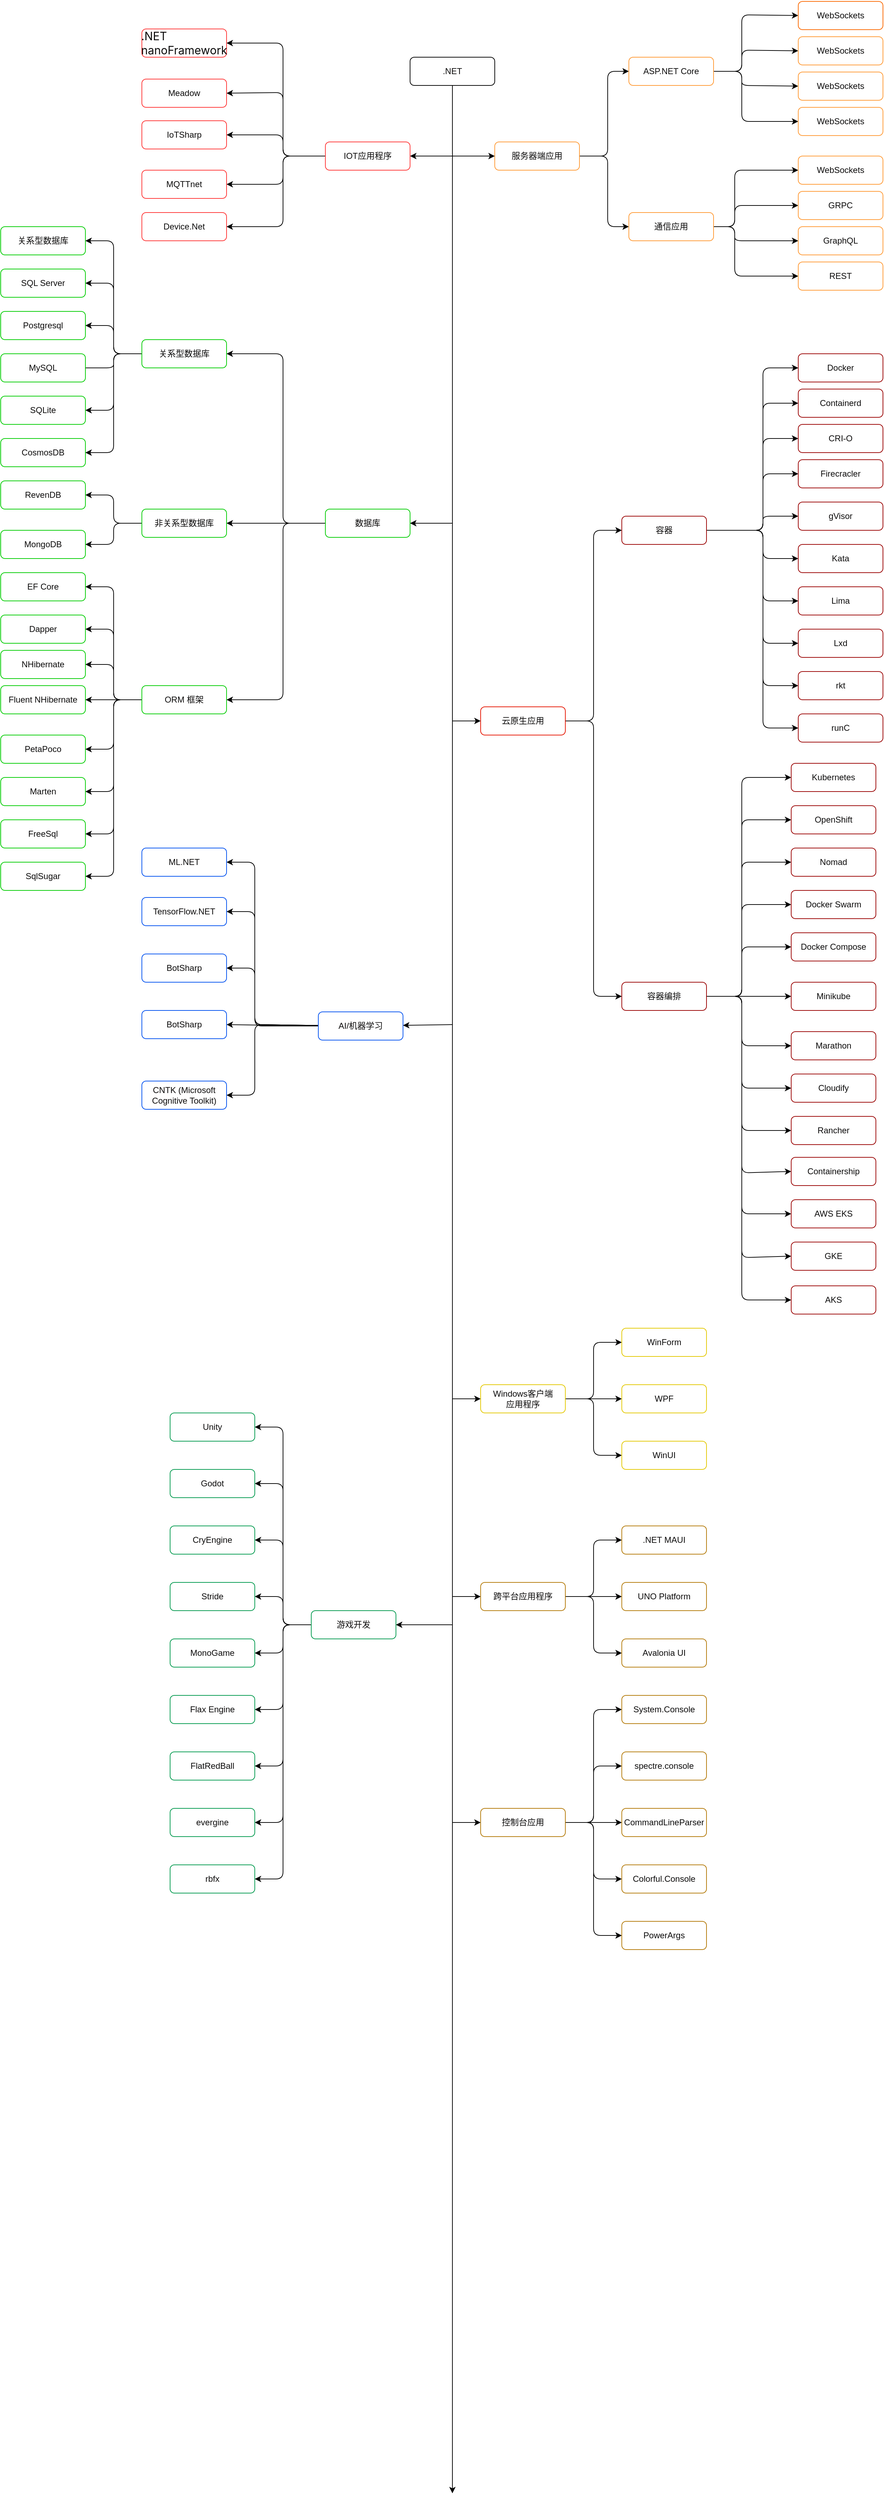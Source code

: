 <mxfile>
    <diagram id="_dQujclmAbDN-xYh9aU0" name="Page-1">
        <mxGraphModel dx="2320" dy="1904" grid="1" gridSize="10" guides="1" tooltips="1" connect="1" arrows="1" fold="1" page="1" pageScale="1" pageWidth="850" pageHeight="1100" background="#ffffff" math="0" shadow="0">
            <root>
                <mxCell id="0"/>
                <mxCell id="1" parent="0"/>
                <mxCell id="162" style="edgeStyle=none;html=1;fillColor=#FFFFFF;strokeColor=#000000;fontColor=#0d0c0c;" parent="1" source="2" edge="1">
                    <mxGeometry relative="1" as="geometry">
                        <mxPoint x="360" y="2770" as="targetPoint"/>
                        <Array as="points">
                            <mxPoint x="360" y="-540"/>
                        </Array>
                    </mxGeometry>
                </mxCell>
                <mxCell id="174" style="edgeStyle=none;html=1;entryX=0;entryY=0.5;entryDx=0;entryDy=0;exitX=1;exitY=0.5;exitDx=0;exitDy=0;fillColor=#FFFFFF;strokeColor=#000000;fontColor=#0d0c0c;" parent="1" source="3" target="27" edge="1">
                    <mxGeometry relative="1" as="geometry">
                        <Array as="points">
                            <mxPoint x="580" y="-540"/>
                            <mxPoint x="580" y="-660"/>
                        </Array>
                    </mxGeometry>
                </mxCell>
                <mxCell id="175" style="edgeStyle=none;html=1;entryX=0;entryY=0.5;entryDx=0;entryDy=0;exitX=1;exitY=0.5;exitDx=0;exitDy=0;fillColor=#FFFFFF;strokeColor=#000000;fontColor=#0d0c0c;" parent="1" source="3" target="29" edge="1">
                    <mxGeometry relative="1" as="geometry">
                        <Array as="points">
                            <mxPoint x="580" y="-540"/>
                            <mxPoint x="580" y="-440"/>
                        </Array>
                    </mxGeometry>
                </mxCell>
                <mxCell id="3" value="服务器端应用" style="rounded=1;whiteSpace=wrap;html=1;fillColor=#FFFFFF;strokeColor=#FF9933;fontColor=#0d0c0c;" parent="1" vertex="1">
                    <mxGeometry x="420" y="-560" width="120" height="40" as="geometry"/>
                </mxCell>
                <mxCell id="196" style="edgeStyle=none;html=1;entryX=0;entryY=0.5;entryDx=0;entryDy=0;exitX=1;exitY=0.5;exitDx=0;exitDy=0;fillColor=#FFFFFF;strokeColor=#000000;fontColor=#0d0c0c;" parent="1" source="6" target="71" edge="1">
                    <mxGeometry relative="1" as="geometry">
                        <Array as="points">
                            <mxPoint x="560" y="260"/>
                            <mxPoint x="560" y="-10"/>
                        </Array>
                    </mxGeometry>
                </mxCell>
                <mxCell id="197" style="edgeStyle=none;html=1;entryX=0;entryY=0.5;entryDx=0;entryDy=0;fillColor=#FFFFFF;strokeColor=#000000;fontColor=#0d0c0c;" parent="1" target="82" edge="1">
                    <mxGeometry relative="1" as="geometry">
                        <mxPoint x="520" y="260" as="sourcePoint"/>
                        <Array as="points">
                            <mxPoint x="560" y="260"/>
                            <mxPoint x="560" y="650"/>
                        </Array>
                    </mxGeometry>
                </mxCell>
                <mxCell id="6" value="云原生应用" style="rounded=1;whiteSpace=wrap;html=1;fillColor=#FFFFFF;strokeColor=#E51400;fontColor=#0d0c0c;" parent="1" vertex="1">
                    <mxGeometry x="400" y="240" width="120" height="40" as="geometry"/>
                </mxCell>
                <mxCell id="226" style="edgeStyle=none;html=1;exitX=1;exitY=0.5;exitDx=0;exitDy=0;entryX=0;entryY=0.5;entryDx=0;entryDy=0;fillColor=#FFFFFF;strokeColor=#000000;fontColor=#0d0c0c;" parent="1" source="8" target="42" edge="1">
                    <mxGeometry relative="1" as="geometry">
                        <Array as="points">
                            <mxPoint x="560" y="1220"/>
                            <mxPoint x="560" y="1140"/>
                        </Array>
                    </mxGeometry>
                </mxCell>
                <mxCell id="227" style="edgeStyle=none;html=1;exitX=1;exitY=0.5;exitDx=0;exitDy=0;fillColor=#FFFFFF;strokeColor=#000000;fontColor=#0d0c0c;" parent="1" source="8" target="43" edge="1">
                    <mxGeometry relative="1" as="geometry"/>
                </mxCell>
                <mxCell id="228" style="edgeStyle=none;html=1;entryX=0;entryY=0.5;entryDx=0;entryDy=0;exitX=1;exitY=0.5;exitDx=0;exitDy=0;fillColor=#FFFFFF;strokeColor=#000000;fontColor=#0d0c0c;" parent="1" source="8" target="44" edge="1">
                    <mxGeometry relative="1" as="geometry">
                        <Array as="points">
                            <mxPoint x="560" y="1220"/>
                            <mxPoint x="560" y="1300"/>
                        </Array>
                    </mxGeometry>
                </mxCell>
                <mxCell id="8" value="Windows客户端&lt;br&gt;应用程序" style="rounded=1;whiteSpace=wrap;html=1;fillColor=#FFFFFF;strokeColor=#E3C800;fontColor=#0d0c0c;" parent="1" vertex="1">
                    <mxGeometry x="400" y="1200" width="120" height="40" as="geometry"/>
                </mxCell>
                <mxCell id="137" style="edgeStyle=none;html=1;exitX=0;exitY=0.5;exitDx=0;exitDy=0;entryX=1;entryY=0.5;entryDx=0;entryDy=0;fillColor=#FFFFFF;strokeColor=#000000;fontColor=#0d0c0c;" parent="1" source="11" target="102" edge="1">
                    <mxGeometry relative="1" as="geometry">
                        <Array as="points">
                            <mxPoint x="120" y="-20"/>
                            <mxPoint x="120" y="-260"/>
                        </Array>
                    </mxGeometry>
                </mxCell>
                <mxCell id="138" style="edgeStyle=none;html=1;entryX=1;entryY=0.5;entryDx=0;entryDy=0;exitX=0;exitY=0.5;exitDx=0;exitDy=0;fillColor=#FFFFFF;strokeColor=#000000;fontColor=#0d0c0c;" parent="1" source="11" target="103" edge="1">
                    <mxGeometry relative="1" as="geometry">
                        <Array as="points">
                            <mxPoint x="120" y="-20"/>
                        </Array>
                    </mxGeometry>
                </mxCell>
                <mxCell id="139" style="edgeStyle=none;html=1;entryX=1;entryY=0.5;entryDx=0;entryDy=0;exitX=0;exitY=0.5;exitDx=0;exitDy=0;fillColor=#FFFFFF;strokeColor=#000000;fontColor=#0d0c0c;" parent="1" source="11" target="105" edge="1">
                    <mxGeometry relative="1" as="geometry">
                        <mxPoint x="120" y="60" as="sourcePoint"/>
                        <Array as="points">
                            <mxPoint x="120" y="-20"/>
                            <mxPoint x="120" y="230"/>
                        </Array>
                    </mxGeometry>
                </mxCell>
                <mxCell id="11" value="数据库" style="rounded=1;whiteSpace=wrap;html=1;fillColor=#FFFFFF;strokeColor=#00CC00;fontColor=#0d0c0c;" parent="1" vertex="1">
                    <mxGeometry x="180" y="-40" width="120" height="40" as="geometry"/>
                </mxCell>
                <mxCell id="238" style="edgeStyle=none;html=1;entryX=1;entryY=0.5;entryDx=0;entryDy=0;exitX=0;exitY=0.5;exitDx=0;exitDy=0;fillColor=#000000;fontColor=#0d0c0c;strokeColor=#000000;" parent="1" source="13" target="96" edge="1">
                    <mxGeometry relative="1" as="geometry">
                        <Array as="points">
                            <mxPoint x="120" y="-540"/>
                            <mxPoint x="120" y="-700"/>
                        </Array>
                    </mxGeometry>
                </mxCell>
                <mxCell id="239" style="edgeStyle=none;html=1;entryX=1;entryY=0.5;entryDx=0;entryDy=0;fillColor=#000000;fontColor=#0d0c0c;strokeColor=#000000;" parent="1" target="97" edge="1">
                    <mxGeometry relative="1" as="geometry">
                        <mxPoint x="180" y="-540" as="sourcePoint"/>
                        <Array as="points">
                            <mxPoint x="120" y="-540"/>
                            <mxPoint x="120" y="-630"/>
                        </Array>
                    </mxGeometry>
                </mxCell>
                <mxCell id="240" style="edgeStyle=none;html=1;entryX=1;entryY=0.5;entryDx=0;entryDy=0;exitX=0;exitY=0.5;exitDx=0;exitDy=0;fillColor=#000000;fontColor=#0d0c0c;strokeColor=#000000;" parent="1" source="13" target="98" edge="1">
                    <mxGeometry relative="1" as="geometry">
                        <Array as="points">
                            <mxPoint x="120" y="-540"/>
                            <mxPoint x="120" y="-570"/>
                        </Array>
                    </mxGeometry>
                </mxCell>
                <mxCell id="241" style="edgeStyle=none;html=1;entryX=1;entryY=0.5;entryDx=0;entryDy=0;exitX=0;exitY=0.5;exitDx=0;exitDy=0;fillColor=#000000;fontColor=#0d0c0c;strokeColor=#000000;" parent="1" source="13" target="99" edge="1">
                    <mxGeometry relative="1" as="geometry">
                        <Array as="points">
                            <mxPoint x="120" y="-540"/>
                            <mxPoint x="120" y="-500"/>
                        </Array>
                    </mxGeometry>
                </mxCell>
                <mxCell id="242" style="edgeStyle=none;html=1;entryX=1;entryY=0.5;entryDx=0;entryDy=0;exitX=0;exitY=0.5;exitDx=0;exitDy=0;fillColor=#000000;fontColor=#0d0c0c;strokeColor=#000000;" parent="1" source="13" target="101" edge="1">
                    <mxGeometry relative="1" as="geometry">
                        <Array as="points">
                            <mxPoint x="120" y="-540"/>
                            <mxPoint x="120" y="-440"/>
                        </Array>
                    </mxGeometry>
                </mxCell>
                <mxCell id="13" value="IOT应用程序" style="rounded=1;whiteSpace=wrap;html=1;fillColor=#FFFFFF;strokeColor=#FF3333;fontColor=#0d0c0c;" parent="1" vertex="1">
                    <mxGeometry x="180" y="-560" width="120" height="40" as="geometry"/>
                </mxCell>
                <mxCell id="155" style="edgeStyle=none;html=1;entryX=1;entryY=0.5;entryDx=0;entryDy=0;fillColor=#FFFFFF;strokeColor=#000000;fontColor=#0d0c0c;" parent="1" target="111" edge="1">
                    <mxGeometry relative="1" as="geometry">
                        <mxPoint x="170" y="692" as="sourcePoint"/>
                        <Array as="points">
                            <mxPoint x="80" y="692"/>
                            <mxPoint x="80" y="610"/>
                        </Array>
                    </mxGeometry>
                </mxCell>
                <mxCell id="157" style="edgeStyle=none;html=1;entryX=1;entryY=0.5;entryDx=0;entryDy=0;fillColor=#FFFFFF;strokeColor=#000000;fontColor=#0d0c0c;" parent="1" source="15" target="108" edge="1">
                    <mxGeometry relative="1" as="geometry">
                        <Array as="points">
                            <mxPoint x="80" y="690"/>
                            <mxPoint x="80" y="460"/>
                        </Array>
                    </mxGeometry>
                </mxCell>
                <mxCell id="159" style="edgeStyle=none;html=1;entryX=1;entryY=0.5;entryDx=0;entryDy=0;fillColor=#FFFFFF;strokeColor=#000000;fontColor=#0d0c0c;" parent="1" source="15" target="109" edge="1">
                    <mxGeometry relative="1" as="geometry">
                        <Array as="points">
                            <mxPoint x="80" y="690"/>
                            <mxPoint x="80" y="530"/>
                        </Array>
                    </mxGeometry>
                </mxCell>
                <mxCell id="281" style="edgeStyle=none;html=1;exitX=0;exitY=0.5;exitDx=0;exitDy=0;entryX=1;entryY=0.5;entryDx=0;entryDy=0;fillColor=#FFFFFF;strokeColor=#000000;fontColor=#0d0c0c;" parent="1" source="15" target="122" edge="1">
                    <mxGeometry relative="1" as="geometry"/>
                </mxCell>
                <mxCell id="282" style="edgeStyle=none;html=1;entryX=1;entryY=0.5;entryDx=0;entryDy=0;fillColor=#FFFFFF;strokeColor=#000000;fontColor=#0d0c0c;" parent="1" source="15" target="110" edge="1">
                    <mxGeometry relative="1" as="geometry">
                        <Array as="points">
                            <mxPoint x="80" y="690"/>
                            <mxPoint x="80" y="790"/>
                        </Array>
                    </mxGeometry>
                </mxCell>
                <mxCell id="15" value="AI/机器学习" style="rounded=1;whiteSpace=wrap;html=1;fillColor=#FFFFFF;strokeColor=#0050EF;fontColor=#0d0c0c;" parent="1" vertex="1">
                    <mxGeometry x="170" y="672" width="120" height="40" as="geometry"/>
                </mxCell>
                <mxCell id="231" style="edgeStyle=none;html=1;entryX=0;entryY=0.5;entryDx=0;entryDy=0;exitX=1;exitY=0.5;exitDx=0;exitDy=0;fillColor=#FFFFFF;strokeColor=#000000;fontColor=#0d0c0c;" parent="1" source="18" target="52" edge="1">
                    <mxGeometry relative="1" as="geometry">
                        <Array as="points">
                            <mxPoint x="560" y="1820"/>
                            <mxPoint x="560" y="1660"/>
                        </Array>
                    </mxGeometry>
                </mxCell>
                <mxCell id="232" style="edgeStyle=none;html=1;entryX=0;entryY=0.5;entryDx=0;entryDy=0;exitX=1;exitY=0.5;exitDx=0;exitDy=0;fillColor=#FFFFFF;strokeColor=#000000;fontColor=#0d0c0c;" parent="1" source="18" target="53" edge="1">
                    <mxGeometry relative="1" as="geometry">
                        <Array as="points">
                            <mxPoint x="560" y="1820"/>
                            <mxPoint x="560" y="1740"/>
                        </Array>
                    </mxGeometry>
                </mxCell>
                <mxCell id="233" style="edgeStyle=none;html=1;fillColor=#FFFFFF;strokeColor=#000000;fontColor=#0d0c0c;" parent="1" source="18" target="54" edge="1">
                    <mxGeometry relative="1" as="geometry"/>
                </mxCell>
                <mxCell id="234" style="edgeStyle=none;html=1;entryX=0;entryY=0.5;entryDx=0;entryDy=0;exitX=1;exitY=0.5;exitDx=0;exitDy=0;fillColor=#FFFFFF;strokeColor=#000000;fontColor=#0d0c0c;" parent="1" source="18" target="64" edge="1">
                    <mxGeometry relative="1" as="geometry">
                        <Array as="points">
                            <mxPoint x="560" y="1820"/>
                            <mxPoint x="560" y="1900"/>
                        </Array>
                    </mxGeometry>
                </mxCell>
                <mxCell id="235" style="edgeStyle=none;html=1;entryX=0;entryY=0.5;entryDx=0;entryDy=0;exitX=1;exitY=0.5;exitDx=0;exitDy=0;fillColor=#FFFFFF;strokeColor=#000000;fontColor=#0d0c0c;" parent="1" source="18" target="51" edge="1">
                    <mxGeometry relative="1" as="geometry">
                        <Array as="points">
                            <mxPoint x="560" y="1820"/>
                            <mxPoint x="560" y="1980"/>
                        </Array>
                    </mxGeometry>
                </mxCell>
                <mxCell id="18" value="控制台应用" style="rounded=1;whiteSpace=wrap;html=1;fillColor=#FFFFFF;strokeColor=#B37907;fontColor=#0d0c0c;" parent="1" vertex="1">
                    <mxGeometry x="400" y="1800" width="120" height="40" as="geometry"/>
                </mxCell>
                <mxCell id="286" style="edgeStyle=none;html=1;entryX=1;entryY=0.5;entryDx=0;entryDy=0;exitX=0;exitY=0.5;exitDx=0;exitDy=0;fillColor=#FFFFFF;strokeColor=#000000;fontColor=#0d0c0c;" parent="1" source="23" target="112" edge="1">
                    <mxGeometry relative="1" as="geometry">
                        <Array as="points">
                            <mxPoint x="120" y="1540"/>
                            <mxPoint x="120" y="1260"/>
                        </Array>
                    </mxGeometry>
                </mxCell>
                <mxCell id="287" style="edgeStyle=none;html=1;entryX=1;entryY=0.5;entryDx=0;entryDy=0;exitX=0;exitY=0.5;exitDx=0;exitDy=0;fillColor=#FFFFFF;strokeColor=#000000;fontColor=#0d0c0c;" parent="1" source="23" target="113" edge="1">
                    <mxGeometry relative="1" as="geometry">
                        <mxPoint x="160" y="1550" as="sourcePoint"/>
                        <Array as="points">
                            <mxPoint x="120" y="1540"/>
                            <mxPoint x="120" y="1340"/>
                        </Array>
                    </mxGeometry>
                </mxCell>
                <mxCell id="288" style="edgeStyle=none;html=1;exitX=0;exitY=0.5;exitDx=0;exitDy=0;entryX=1;entryY=0.5;entryDx=0;entryDy=0;fillColor=#FFFFFF;strokeColor=#000000;fontColor=#0d0c0c;" parent="1" source="23" target="115" edge="1">
                    <mxGeometry relative="1" as="geometry">
                        <Array as="points">
                            <mxPoint x="120" y="1540"/>
                            <mxPoint x="120" y="1420"/>
                        </Array>
                    </mxGeometry>
                </mxCell>
                <mxCell id="289" style="edgeStyle=none;html=1;entryX=1;entryY=0.5;entryDx=0;entryDy=0;exitX=0;exitY=0.5;exitDx=0;exitDy=0;fillColor=#FFFFFF;strokeColor=#000000;fontColor=#0d0c0c;" parent="1" source="23" target="116" edge="1">
                    <mxGeometry relative="1" as="geometry">
                        <Array as="points">
                            <mxPoint x="120" y="1540"/>
                            <mxPoint x="120" y="1500"/>
                        </Array>
                    </mxGeometry>
                </mxCell>
                <mxCell id="290" style="edgeStyle=none;html=1;entryX=1;entryY=0.5;entryDx=0;entryDy=0;exitX=0;exitY=0.5;exitDx=0;exitDy=0;fillColor=#FFFFFF;strokeColor=#000000;fontColor=#0d0c0c;" parent="1" source="23" target="117" edge="1">
                    <mxGeometry relative="1" as="geometry">
                        <Array as="points">
                            <mxPoint x="120" y="1540"/>
                            <mxPoint x="120" y="1580"/>
                        </Array>
                    </mxGeometry>
                </mxCell>
                <mxCell id="291" style="edgeStyle=none;html=1;entryX=1;entryY=0.5;entryDx=0;entryDy=0;exitX=0;exitY=0.5;exitDx=0;exitDy=0;fillColor=#FFFFFF;strokeColor=#000000;fontColor=#0d0c0c;" parent="1" source="23" target="114" edge="1">
                    <mxGeometry relative="1" as="geometry">
                        <Array as="points">
                            <mxPoint x="120" y="1540"/>
                            <mxPoint x="120" y="1660"/>
                        </Array>
                    </mxGeometry>
                </mxCell>
                <mxCell id="292" style="edgeStyle=none;html=1;entryX=1;entryY=0.5;entryDx=0;entryDy=0;exitX=0;exitY=0.5;exitDx=0;exitDy=0;fillColor=#FFFFFF;strokeColor=#000000;fontColor=#0d0c0c;" parent="1" source="23" target="120" edge="1">
                    <mxGeometry relative="1" as="geometry">
                        <Array as="points">
                            <mxPoint x="120" y="1540"/>
                            <mxPoint x="120" y="1740"/>
                        </Array>
                    </mxGeometry>
                </mxCell>
                <mxCell id="293" style="edgeStyle=none;html=1;entryX=1;entryY=0.5;entryDx=0;entryDy=0;fillColor=#FFFFFF;strokeColor=#000000;fontColor=#0d0c0c;" parent="1" target="118" edge="1">
                    <mxGeometry relative="1" as="geometry">
                        <mxPoint x="160" y="1540" as="sourcePoint"/>
                        <Array as="points">
                            <mxPoint x="120" y="1540"/>
                            <mxPoint x="120" y="1820"/>
                        </Array>
                    </mxGeometry>
                </mxCell>
                <mxCell id="294" style="edgeStyle=none;html=1;entryX=1;entryY=0.5;entryDx=0;entryDy=0;exitX=0;exitY=0.5;exitDx=0;exitDy=0;fillColor=#FFFFFF;strokeColor=#000000;fontColor=#0d0c0c;" parent="1" source="23" target="121" edge="1">
                    <mxGeometry relative="1" as="geometry">
                        <Array as="points">
                            <mxPoint x="120" y="1540"/>
                            <mxPoint x="120" y="1900"/>
                        </Array>
                    </mxGeometry>
                </mxCell>
                <mxCell id="23" value="游戏开发" style="rounded=1;whiteSpace=wrap;html=1;fillColor=#FFFFFF;strokeColor=#00994D;fontColor=#0d0c0c;shadow=0;" parent="1" vertex="1">
                    <mxGeometry x="160" y="1520" width="120" height="40" as="geometry"/>
                </mxCell>
                <mxCell id="176" style="edgeStyle=none;html=1;entryX=0;entryY=0.5;entryDx=0;entryDy=0;exitX=1;exitY=0.5;exitDx=0;exitDy=0;fillColor=#FFFFFF;strokeColor=#000000;fontColor=#0d0c0c;" parent="1" source="27" target="170" edge="1">
                    <mxGeometry relative="1" as="geometry">
                        <Array as="points">
                            <mxPoint x="770" y="-660"/>
                            <mxPoint x="770" y="-740"/>
                        </Array>
                    </mxGeometry>
                </mxCell>
                <mxCell id="177" style="edgeStyle=none;html=1;entryX=0;entryY=0.5;entryDx=0;entryDy=0;exitX=1;exitY=0.5;exitDx=0;exitDy=0;fillColor=#FFFFFF;strokeColor=#000000;fontColor=#0d0c0c;" parent="1" source="27" target="171" edge="1">
                    <mxGeometry relative="1" as="geometry">
                        <Array as="points">
                            <mxPoint x="770" y="-660"/>
                            <mxPoint x="770" y="-690"/>
                        </Array>
                    </mxGeometry>
                </mxCell>
                <mxCell id="178" style="edgeStyle=none;html=1;entryX=0;entryY=0.5;entryDx=0;entryDy=0;exitX=1;exitY=0.5;exitDx=0;exitDy=0;fillColor=#FFFFFF;strokeColor=#000000;fontColor=#0d0c0c;" parent="1" source="27" target="172" edge="1">
                    <mxGeometry relative="1" as="geometry">
                        <Array as="points">
                            <mxPoint x="770" y="-660"/>
                            <mxPoint x="770" y="-640"/>
                        </Array>
                    </mxGeometry>
                </mxCell>
                <mxCell id="179" style="edgeStyle=none;html=1;entryX=0;entryY=0.5;entryDx=0;entryDy=0;fillColor=#FFFFFF;strokeColor=#000000;fontColor=#0d0c0c;" parent="1" target="173" edge="1">
                    <mxGeometry relative="1" as="geometry">
                        <mxPoint x="730" y="-660" as="sourcePoint"/>
                        <Array as="points">
                            <mxPoint x="770" y="-660"/>
                            <mxPoint x="770" y="-589"/>
                        </Array>
                    </mxGeometry>
                </mxCell>
                <mxCell id="27" value="ASP.NET Core" style="rounded=1;whiteSpace=wrap;html=1;fillColor=#FFFFFF;strokeColor=#FF9933;fontColor=#0d0c0c;" parent="1" vertex="1">
                    <mxGeometry x="610" y="-680" width="120" height="40" as="geometry"/>
                </mxCell>
                <mxCell id="180" style="edgeStyle=none;html=1;entryX=0;entryY=0.5;entryDx=0;entryDy=0;exitX=1;exitY=0.5;exitDx=0;exitDy=0;fillColor=#FFFFFF;fontColor=#0d0c0c;strokeColor=#000000;" parent="1" source="29" target="35" edge="1">
                    <mxGeometry relative="1" as="geometry">
                        <Array as="points">
                            <mxPoint x="760" y="-440"/>
                            <mxPoint x="760" y="-520"/>
                        </Array>
                    </mxGeometry>
                </mxCell>
                <mxCell id="181" style="edgeStyle=none;html=1;entryX=0;entryY=0.5;entryDx=0;entryDy=0;exitX=1;exitY=0.5;exitDx=0;exitDy=0;fillColor=#FFFFFF;fontColor=#0d0c0c;strokeColor=#000000;" parent="1" source="29" target="37" edge="1">
                    <mxGeometry relative="1" as="geometry">
                        <Array as="points">
                            <mxPoint x="760" y="-440"/>
                            <mxPoint x="760" y="-470"/>
                        </Array>
                    </mxGeometry>
                </mxCell>
                <mxCell id="182" style="edgeStyle=none;html=1;entryX=0;entryY=0.5;entryDx=0;entryDy=0;exitX=1;exitY=0.5;exitDx=0;exitDy=0;fillColor=#FFFFFF;fontColor=#0d0c0c;strokeColor=#000000;" parent="1" source="29" target="36" edge="1">
                    <mxGeometry relative="1" as="geometry">
                        <Array as="points">
                            <mxPoint x="760" y="-440"/>
                            <mxPoint x="760" y="-420"/>
                        </Array>
                    </mxGeometry>
                </mxCell>
                <mxCell id="183" style="edgeStyle=none;html=1;entryX=0;entryY=0.5;entryDx=0;entryDy=0;exitX=1;exitY=0.5;exitDx=0;exitDy=0;fillColor=#FFFFFF;fontColor=#0d0c0c;strokeColor=#000000;" parent="1" source="29" target="38" edge="1">
                    <mxGeometry relative="1" as="geometry">
                        <Array as="points">
                            <mxPoint x="760" y="-440"/>
                            <mxPoint x="760" y="-370"/>
                        </Array>
                    </mxGeometry>
                </mxCell>
                <mxCell id="29" value="通信应用" style="rounded=1;whiteSpace=wrap;html=1;fillColor=#FFFFFF;strokeColor=#FF9933;fontColor=#0d0c0c;" parent="1" vertex="1">
                    <mxGeometry x="610" y="-460" width="120" height="40" as="geometry"/>
                </mxCell>
                <mxCell id="35" value="&lt;div&gt;&lt;br&gt;&lt;/div&gt;&lt;div&gt;WebSockets&lt;/div&gt;&lt;div&gt;&lt;br&gt;&lt;/div&gt;" style="rounded=1;whiteSpace=wrap;html=1;fillColor=#FFFFFF;strokeColor=#FF9933;fontColor=#0d0c0c;" parent="1" vertex="1">
                    <mxGeometry x="850" y="-540" width="120" height="40" as="geometry"/>
                </mxCell>
                <mxCell id="36" value="&lt;div&gt;&lt;br&gt;&lt;/div&gt;&lt;div&gt;GraphQL&lt;/div&gt;&lt;div&gt;&lt;br&gt;&lt;/div&gt;" style="rounded=1;whiteSpace=wrap;html=1;fillColor=#FFFFFF;fontColor=#0d0c0c;strokeColor=#FF9933;" parent="1" vertex="1">
                    <mxGeometry x="850" y="-440" width="120" height="40" as="geometry"/>
                </mxCell>
                <mxCell id="37" value="GRPC" style="rounded=1;whiteSpace=wrap;html=1;fillColor=#FFFFFF;strokeColor=#FF9933;fontColor=#0d0c0c;" parent="1" vertex="1">
                    <mxGeometry x="850" y="-490" width="120" height="40" as="geometry"/>
                </mxCell>
                <mxCell id="38" value="&lt;div&gt;REST&lt;br&gt;&lt;/div&gt;" style="rounded=1;whiteSpace=wrap;html=1;fillColor=#FFFFFF;strokeColor=#FF9933;fontColor=#0d0c0c;" parent="1" vertex="1">
                    <mxGeometry x="850" y="-390" width="120" height="40" as="geometry"/>
                </mxCell>
                <mxCell id="42" value="WinForm" style="rounded=1;whiteSpace=wrap;html=1;fillColor=#FFFFFF;strokeColor=#E3C800;fontColor=#0d0c0c;" parent="1" vertex="1">
                    <mxGeometry x="600" y="1120" width="120" height="40" as="geometry"/>
                </mxCell>
                <mxCell id="43" value="WPF" style="rounded=1;whiteSpace=wrap;html=1;fillColor=#FFFFFF;strokeColor=#E3C800;fontColor=#0d0c0c;" parent="1" vertex="1">
                    <mxGeometry x="600" y="1200" width="120" height="40" as="geometry"/>
                </mxCell>
                <mxCell id="44" value="WinUI" style="rounded=1;whiteSpace=wrap;html=1;fillColor=#FFFFFF;strokeColor=#E3C800;fontColor=#0d0c0c;" parent="1" vertex="1">
                    <mxGeometry x="600" y="1280" width="120" height="40" as="geometry"/>
                </mxCell>
                <mxCell id="61" style="edgeStyle=none;html=1;entryX=0;entryY=0.5;entryDx=0;entryDy=0;exitX=1;exitY=0.5;exitDx=0;exitDy=0;fillColor=#FFFFFF;strokeColor=#000000;fontColor=#0d0c0c;" parent="1" source="46" target="49" edge="1">
                    <mxGeometry relative="1" as="geometry">
                        <Array as="points">
                            <mxPoint x="560" y="1500"/>
                            <mxPoint x="560" y="1420"/>
                        </Array>
                    </mxGeometry>
                </mxCell>
                <mxCell id="62" style="edgeStyle=none;html=1;exitX=1;exitY=0.5;exitDx=0;exitDy=0;entryX=0;entryY=0.5;entryDx=0;entryDy=0;fillColor=#FFFFFF;strokeColor=#000000;fontColor=#0d0c0c;" parent="1" source="46" target="48" edge="1">
                    <mxGeometry relative="1" as="geometry"/>
                </mxCell>
                <mxCell id="63" style="edgeStyle=none;html=1;exitX=1;exitY=0.5;exitDx=0;exitDy=0;entryX=0;entryY=0.5;entryDx=0;entryDy=0;fillColor=#FFFFFF;strokeColor=#000000;fontColor=#0d0c0c;" parent="1" source="46" target="50" edge="1">
                    <mxGeometry relative="1" as="geometry">
                        <Array as="points">
                            <mxPoint x="560" y="1500"/>
                            <mxPoint x="560" y="1580"/>
                        </Array>
                    </mxGeometry>
                </mxCell>
                <mxCell id="46" value="跨平台应用程序" style="rounded=1;whiteSpace=wrap;html=1;fillColor=#FFFFFF;strokeColor=#B37907;fontColor=#0d0c0c;" parent="1" vertex="1">
                    <mxGeometry x="400" y="1480" width="120" height="40" as="geometry"/>
                </mxCell>
                <mxCell id="48" value="UNO Platform" style="rounded=1;whiteSpace=wrap;html=1;fillColor=#FFFFFF;strokeColor=#B37907;fontColor=#0d0c0c;" parent="1" vertex="1">
                    <mxGeometry x="600" y="1480" width="120" height="40" as="geometry"/>
                </mxCell>
                <mxCell id="49" value=".NET MAUI" style="rounded=1;whiteSpace=wrap;html=1;fillColor=#FFFFFF;strokeColor=#B37907;fontColor=#0d0c0c;" parent="1" vertex="1">
                    <mxGeometry x="600" y="1400" width="120" height="40" as="geometry"/>
                </mxCell>
                <mxCell id="50" value="Avalonia UI" style="rounded=1;whiteSpace=wrap;html=1;fillColor=#FFFFFF;strokeColor=#B37907;fontColor=#0d0c0c;" parent="1" vertex="1">
                    <mxGeometry x="600" y="1560" width="120" height="40" as="geometry"/>
                </mxCell>
                <mxCell id="51" value="PowerArgs" style="rounded=1;whiteSpace=wrap;html=1;fillColor=#FFFFFF;strokeColor=#B37907;fontColor=#0d0c0c;" parent="1" vertex="1">
                    <mxGeometry x="600" y="1960" width="120" height="40" as="geometry"/>
                </mxCell>
                <mxCell id="52" value="System.Console" style="rounded=1;whiteSpace=wrap;html=1;fillColor=#FFFFFF;strokeColor=#B37907;fontColor=#0d0c0c;" parent="1" vertex="1">
                    <mxGeometry x="600" y="1640" width="120" height="40" as="geometry"/>
                </mxCell>
                <mxCell id="53" value="spectre.console" style="rounded=1;whiteSpace=wrap;html=1;fillColor=#FFFFFF;strokeColor=#B37907;fontColor=#0d0c0c;" parent="1" vertex="1">
                    <mxGeometry x="600" y="1720" width="120" height="40" as="geometry"/>
                </mxCell>
                <mxCell id="54" value="CommandLineParser" style="rounded=1;whiteSpace=wrap;html=1;fillColor=#FFFFFF;strokeColor=#B37907;fontColor=#0d0c0c;" parent="1" vertex="1">
                    <mxGeometry x="600" y="1800" width="120" height="40" as="geometry"/>
                </mxCell>
                <mxCell id="64" value="Colorful.Console" style="rounded=1;whiteSpace=wrap;html=1;fillColor=#FFFFFF;strokeColor=#B37907;fontColor=#0d0c0c;" parent="1" vertex="1">
                    <mxGeometry x="600" y="1880" width="120" height="40" as="geometry"/>
                </mxCell>
                <mxCell id="66" value="Docker" style="rounded=1;whiteSpace=wrap;html=1;fillColor=#FFFFFF;strokeColor=#990000;fontColor=#0d0c0c;" parent="1" vertex="1">
                    <mxGeometry x="850" y="-260" width="120" height="40" as="geometry"/>
                </mxCell>
                <mxCell id="69" value="Containerd" style="rounded=1;whiteSpace=wrap;html=1;fillColor=#FFFFFF;strokeColor=#990000;fontColor=#0d0c0c;" parent="1" vertex="1">
                    <mxGeometry x="850" y="-210" width="120" height="40" as="geometry"/>
                </mxCell>
                <mxCell id="70" value="Firecracler" style="rounded=1;whiteSpace=wrap;html=1;fillColor=#FFFFFF;strokeColor=#990000;fontColor=#0d0c0c;" parent="1" vertex="1">
                    <mxGeometry x="850" y="-110" width="120" height="40" as="geometry"/>
                </mxCell>
                <mxCell id="198" style="edgeStyle=none;html=1;entryX=0;entryY=0.5;entryDx=0;entryDy=0;exitX=1;exitY=0.5;exitDx=0;exitDy=0;fillColor=#FFFFFF;strokeColor=#000000;fontColor=#0d0c0c;" parent="1" source="71" target="66" edge="1">
                    <mxGeometry relative="1" as="geometry">
                        <Array as="points">
                            <mxPoint x="800" y="-10"/>
                            <mxPoint x="800" y="-240"/>
                        </Array>
                    </mxGeometry>
                </mxCell>
                <mxCell id="199" style="edgeStyle=none;html=1;entryX=0;entryY=0.5;entryDx=0;entryDy=0;exitX=1;exitY=0.5;exitDx=0;exitDy=0;fillColor=#FFFFFF;strokeColor=#000000;fontColor=#0d0c0c;" parent="1" source="71" target="69" edge="1">
                    <mxGeometry relative="1" as="geometry">
                        <Array as="points">
                            <mxPoint x="800" y="-10"/>
                            <mxPoint x="800" y="-190"/>
                        </Array>
                    </mxGeometry>
                </mxCell>
                <mxCell id="200" style="edgeStyle=none;html=1;entryX=0;entryY=0.5;entryDx=0;entryDy=0;fillColor=#FFFFFF;strokeColor=#000000;fontColor=#0d0c0c;" parent="1" target="77" edge="1">
                    <mxGeometry relative="1" as="geometry">
                        <mxPoint x="720" y="-10" as="sourcePoint"/>
                        <Array as="points">
                            <mxPoint x="800" y="-10"/>
                            <mxPoint x="800" y="-140"/>
                        </Array>
                    </mxGeometry>
                </mxCell>
                <mxCell id="201" style="edgeStyle=none;html=1;entryX=0;entryY=0.5;entryDx=0;entryDy=0;exitX=1;exitY=0.5;exitDx=0;exitDy=0;fillColor=#FFFFFF;strokeColor=#000000;fontColor=#0d0c0c;" parent="1" source="71" target="70" edge="1">
                    <mxGeometry relative="1" as="geometry">
                        <Array as="points">
                            <mxPoint x="800" y="-10"/>
                            <mxPoint x="800" y="-90"/>
                        </Array>
                    </mxGeometry>
                </mxCell>
                <mxCell id="202" style="edgeStyle=none;html=1;entryX=0;entryY=0.5;entryDx=0;entryDy=0;exitX=1;exitY=0.5;exitDx=0;exitDy=0;fillColor=#FFFFFF;strokeColor=#000000;fontColor=#0d0c0c;" parent="1" source="71" target="72" edge="1">
                    <mxGeometry relative="1" as="geometry">
                        <Array as="points">
                            <mxPoint x="800" y="-10"/>
                            <mxPoint x="800" y="-30"/>
                        </Array>
                    </mxGeometry>
                </mxCell>
                <mxCell id="203" style="edgeStyle=none;html=1;entryX=0;entryY=0.5;entryDx=0;entryDy=0;exitX=1;exitY=0.5;exitDx=0;exitDy=0;fillColor=#FFFFFF;strokeColor=#000000;fontColor=#0d0c0c;" parent="1" source="71" target="73" edge="1">
                    <mxGeometry relative="1" as="geometry">
                        <Array as="points">
                            <mxPoint x="800" y="-10"/>
                            <mxPoint x="800" y="30"/>
                        </Array>
                    </mxGeometry>
                </mxCell>
                <mxCell id="204" style="edgeStyle=none;html=1;entryX=0;entryY=0.5;entryDx=0;entryDy=0;exitX=1;exitY=0.5;exitDx=0;exitDy=0;fillColor=#FFFFFF;strokeColor=#000000;fontColor=#0d0c0c;" parent="1" source="71" target="78" edge="1">
                    <mxGeometry relative="1" as="geometry">
                        <Array as="points">
                            <mxPoint x="800" y="-10"/>
                            <mxPoint x="800" y="90"/>
                        </Array>
                    </mxGeometry>
                </mxCell>
                <mxCell id="205" style="edgeStyle=none;html=1;entryX=0;entryY=0.5;entryDx=0;entryDy=0;exitX=1;exitY=0.5;exitDx=0;exitDy=0;fillColor=#FFFFFF;strokeColor=#000000;fontColor=#0d0c0c;" parent="1" source="71" target="93" edge="1">
                    <mxGeometry relative="1" as="geometry">
                        <Array as="points">
                            <mxPoint x="800" y="-10"/>
                            <mxPoint x="800" y="150"/>
                        </Array>
                    </mxGeometry>
                </mxCell>
                <mxCell id="206" style="edgeStyle=none;html=1;entryX=0;entryY=0.5;entryDx=0;entryDy=0;exitX=1;exitY=0.5;exitDx=0;exitDy=0;fillColor=#FFFFFF;strokeColor=#000000;fontColor=#0d0c0c;" parent="1" source="71" target="94" edge="1">
                    <mxGeometry relative="1" as="geometry">
                        <Array as="points">
                            <mxPoint x="800" y="-10"/>
                            <mxPoint x="800" y="210"/>
                        </Array>
                    </mxGeometry>
                </mxCell>
                <mxCell id="209" style="edgeStyle=none;html=1;entryX=0;entryY=0.5;entryDx=0;entryDy=0;exitX=1;exitY=0.5;exitDx=0;exitDy=0;fillColor=#FFFFFF;strokeColor=#000000;fontColor=#0d0c0c;" parent="1" source="71" target="188" edge="1">
                    <mxGeometry relative="1" as="geometry">
                        <Array as="points">
                            <mxPoint x="800" y="-10"/>
                            <mxPoint x="800" y="270"/>
                        </Array>
                    </mxGeometry>
                </mxCell>
                <mxCell id="71" value="容器" style="rounded=1;whiteSpace=wrap;html=1;fillColor=#FFFFFF;strokeColor=#990000;fontColor=#0d0c0c;" parent="1" vertex="1">
                    <mxGeometry x="600" y="-30" width="120" height="40" as="geometry"/>
                </mxCell>
                <mxCell id="72" value="gVisor" style="rounded=1;whiteSpace=wrap;html=1;fillColor=#FFFFFF;strokeColor=#990000;fontColor=#0d0c0c;" parent="1" vertex="1">
                    <mxGeometry x="850" y="-50" width="120" height="40" as="geometry"/>
                </mxCell>
                <mxCell id="73" value="Kata" style="rounded=1;whiteSpace=wrap;html=1;fillColor=#FFFFFF;strokeColor=#990000;fontColor=#0d0c0c;" parent="1" vertex="1">
                    <mxGeometry x="850" y="10" width="120" height="40" as="geometry"/>
                </mxCell>
                <mxCell id="77" value="CRI-O" style="rounded=1;whiteSpace=wrap;html=1;fillColor=#FFFFFF;strokeColor=#990000;fontColor=#0d0c0c;" parent="1" vertex="1">
                    <mxGeometry x="850" y="-160" width="120" height="40" as="geometry"/>
                </mxCell>
                <mxCell id="78" value="Lima" style="rounded=1;whiteSpace=wrap;html=1;fillColor=#FFFFFF;strokeColor=#990000;fontColor=#0d0c0c;" parent="1" vertex="1">
                    <mxGeometry x="850" y="70" width="120" height="40" as="geometry"/>
                </mxCell>
                <mxCell id="210" style="edgeStyle=none;html=1;entryX=0;entryY=0.5;entryDx=0;entryDy=0;exitX=1;exitY=0.5;exitDx=0;exitDy=0;fillColor=#FFFFFF;strokeColor=#000000;fontColor=#0d0c0c;" parent="1" source="82" target="195" edge="1">
                    <mxGeometry relative="1" as="geometry">
                        <Array as="points">
                            <mxPoint x="770" y="650"/>
                            <mxPoint x="770" y="340"/>
                        </Array>
                    </mxGeometry>
                </mxCell>
                <mxCell id="211" style="edgeStyle=none;html=1;entryX=0;entryY=0.5;entryDx=0;entryDy=0;fillColor=#FFFFFF;strokeColor=#000000;fontColor=#0d0c0c;" parent="1" target="91" edge="1">
                    <mxGeometry relative="1" as="geometry">
                        <mxPoint x="720" y="650" as="sourcePoint"/>
                        <Array as="points">
                            <mxPoint x="770" y="650"/>
                            <mxPoint x="770" y="400"/>
                        </Array>
                    </mxGeometry>
                </mxCell>
                <mxCell id="212" style="edgeStyle=none;html=1;entryX=0;entryY=0.5;entryDx=0;entryDy=0;exitX=1;exitY=0.5;exitDx=0;exitDy=0;fillColor=#FFFFFF;strokeColor=#000000;fontColor=#0d0c0c;" parent="1" source="82" target="90" edge="1">
                    <mxGeometry relative="1" as="geometry">
                        <Array as="points">
                            <mxPoint x="770" y="650"/>
                            <mxPoint x="770" y="460"/>
                        </Array>
                    </mxGeometry>
                </mxCell>
                <mxCell id="213" style="edgeStyle=none;html=1;entryX=0;entryY=0.5;entryDx=0;entryDy=0;exitX=1;exitY=0.5;exitDx=0;exitDy=0;fillColor=#FFFFFF;strokeColor=#000000;fontColor=#0d0c0c;" parent="1" source="82" target="88" edge="1">
                    <mxGeometry relative="1" as="geometry">
                        <Array as="points">
                            <mxPoint x="770" y="650"/>
                            <mxPoint x="770" y="520"/>
                        </Array>
                    </mxGeometry>
                </mxCell>
                <mxCell id="214" style="edgeStyle=none;html=1;entryX=0;entryY=0.5;entryDx=0;entryDy=0;exitX=1;exitY=0.5;exitDx=0;exitDy=0;fillColor=#FFFFFF;strokeColor=#000000;fontColor=#0d0c0c;" parent="1" source="82" target="89" edge="1">
                    <mxGeometry relative="1" as="geometry">
                        <Array as="points">
                            <mxPoint x="770" y="650"/>
                            <mxPoint x="770" y="580"/>
                        </Array>
                    </mxGeometry>
                </mxCell>
                <mxCell id="215" style="edgeStyle=none;html=1;entryX=0;entryY=0.5;entryDx=0;entryDy=0;fillColor=#FFFFFF;strokeColor=#000000;fontColor=#0d0c0c;" parent="1" source="82" target="85" edge="1">
                    <mxGeometry relative="1" as="geometry"/>
                </mxCell>
                <mxCell id="216" style="edgeStyle=none;html=1;entryX=0;entryY=0.5;entryDx=0;entryDy=0;exitX=1;exitY=0.5;exitDx=0;exitDy=0;fillColor=#FFFFFF;strokeColor=#000000;fontColor=#0d0c0c;" parent="1" source="82" target="83" edge="1">
                    <mxGeometry relative="1" as="geometry">
                        <Array as="points">
                            <mxPoint x="770" y="650"/>
                            <mxPoint x="770" y="720"/>
                        </Array>
                    </mxGeometry>
                </mxCell>
                <mxCell id="217" style="edgeStyle=none;html=1;entryX=0;entryY=0.5;entryDx=0;entryDy=0;exitX=1;exitY=0.5;exitDx=0;exitDy=0;fillColor=#FFFFFF;strokeColor=#000000;fontColor=#0d0c0c;" parent="1" source="82" target="87" edge="1">
                    <mxGeometry relative="1" as="geometry">
                        <Array as="points">
                            <mxPoint x="770" y="650"/>
                            <mxPoint x="770" y="780"/>
                        </Array>
                    </mxGeometry>
                </mxCell>
                <mxCell id="218" style="edgeStyle=none;html=1;entryX=0;entryY=0.5;entryDx=0;entryDy=0;exitX=1;exitY=0.5;exitDx=0;exitDy=0;fillColor=#FFFFFF;strokeColor=#000000;fontColor=#0d0c0c;" parent="1" source="82" target="86" edge="1">
                    <mxGeometry relative="1" as="geometry">
                        <Array as="points">
                            <mxPoint x="770" y="650"/>
                            <mxPoint x="770" y="840"/>
                        </Array>
                    </mxGeometry>
                </mxCell>
                <mxCell id="219" style="edgeStyle=none;html=1;entryX=0;entryY=0.5;entryDx=0;entryDy=0;fillColor=#FFFFFF;strokeColor=#000000;fontColor=#0d0c0c;" parent="1" target="84" edge="1">
                    <mxGeometry relative="1" as="geometry">
                        <mxPoint x="720" y="650" as="sourcePoint"/>
                        <Array as="points">
                            <mxPoint x="770" y="650"/>
                            <mxPoint x="770" y="900"/>
                        </Array>
                    </mxGeometry>
                </mxCell>
                <mxCell id="220" style="edgeStyle=none;html=1;entryX=0;entryY=0.5;entryDx=0;entryDy=0;exitX=1;exitY=0.5;exitDx=0;exitDy=0;fillColor=#FFFFFF;strokeColor=#000000;fontColor=#0d0c0c;" parent="1" source="82" target="191" edge="1">
                    <mxGeometry relative="1" as="geometry">
                        <Array as="points">
                            <mxPoint x="770" y="650"/>
                            <mxPoint x="770" y="958"/>
                        </Array>
                    </mxGeometry>
                </mxCell>
                <mxCell id="221" style="edgeStyle=none;html=1;entryX=0;entryY=0.5;entryDx=0;entryDy=0;exitX=1;exitY=0.5;exitDx=0;exitDy=0;fillColor=#FFFFFF;strokeColor=#000000;fontColor=#0d0c0c;" parent="1" source="82" target="192" edge="1">
                    <mxGeometry relative="1" as="geometry">
                        <Array as="points">
                            <mxPoint x="770" y="650"/>
                            <mxPoint x="770" y="1020"/>
                        </Array>
                    </mxGeometry>
                </mxCell>
                <mxCell id="222" style="edgeStyle=none;html=1;entryX=0;entryY=0.5;entryDx=0;entryDy=0;fillColor=#FFFFFF;strokeColor=#000000;fontColor=#0d0c0c;" parent="1" target="194" edge="1">
                    <mxGeometry relative="1" as="geometry">
                        <mxPoint x="720" y="650" as="sourcePoint"/>
                        <Array as="points">
                            <mxPoint x="770" y="650"/>
                            <mxPoint x="770" y="1080"/>
                        </Array>
                    </mxGeometry>
                </mxCell>
                <mxCell id="82" value="容器编排" style="rounded=1;whiteSpace=wrap;html=1;fillColor=#FFFFFF;strokeColor=#990000;fontColor=#0d0c0c;" parent="1" vertex="1">
                    <mxGeometry x="600" y="630" width="120" height="40" as="geometry"/>
                </mxCell>
                <mxCell id="83" value="Marathon" style="rounded=1;whiteSpace=wrap;html=1;fillColor=#FFFFFF;strokeColor=#990000;fontColor=#0d0c0c;" parent="1" vertex="1">
                    <mxGeometry x="840" y="700" width="120" height="40" as="geometry"/>
                </mxCell>
                <mxCell id="84" value="Containership" style="rounded=1;whiteSpace=wrap;html=1;fillColor=#FFFFFF;strokeColor=#990000;fontColor=#0d0c0c;" parent="1" vertex="1">
                    <mxGeometry x="840" y="878" width="120" height="40" as="geometry"/>
                </mxCell>
                <mxCell id="85" value="Minikube" style="rounded=1;whiteSpace=wrap;html=1;fillColor=#FFFFFF;strokeColor=#990000;fontColor=#0d0c0c;" parent="1" vertex="1">
                    <mxGeometry x="840" y="630" width="120" height="40" as="geometry"/>
                </mxCell>
                <mxCell id="86" value="Rancher" style="rounded=1;whiteSpace=wrap;html=1;fillColor=#FFFFFF;strokeColor=#990000;fontColor=#0d0c0c;" parent="1" vertex="1">
                    <mxGeometry x="840" y="820" width="120" height="40" as="geometry"/>
                </mxCell>
                <mxCell id="87" value="Cloudify" style="rounded=1;whiteSpace=wrap;html=1;fillColor=#FFFFFF;strokeColor=#990000;fontColor=#0d0c0c;" parent="1" vertex="1">
                    <mxGeometry x="840" y="760" width="120" height="40" as="geometry"/>
                </mxCell>
                <mxCell id="88" value="Docker Swarm" style="rounded=1;whiteSpace=wrap;html=1;fillColor=#FFFFFF;strokeColor=#990000;fontColor=#0d0c0c;" parent="1" vertex="1">
                    <mxGeometry x="840" y="500" width="120" height="40" as="geometry"/>
                </mxCell>
                <mxCell id="89" value="Docker Compose" style="rounded=1;whiteSpace=wrap;html=1;fillColor=#FFFFFF;strokeColor=#990000;fontColor=#0d0c0c;" parent="1" vertex="1">
                    <mxGeometry x="840" y="560" width="120" height="40" as="geometry"/>
                </mxCell>
                <mxCell id="90" value="Nomad" style="rounded=1;whiteSpace=wrap;html=1;fillColor=#FFFFFF;strokeColor=#990000;fontColor=#0d0c0c;" parent="1" vertex="1">
                    <mxGeometry x="840" y="440" width="120" height="40" as="geometry"/>
                </mxCell>
                <mxCell id="91" value="OpenShift" style="rounded=1;whiteSpace=wrap;html=1;fillColor=#FFFFFF;strokeColor=#990000;fontColor=#0d0c0c;" parent="1" vertex="1">
                    <mxGeometry x="840" y="380" width="120" height="40" as="geometry"/>
                </mxCell>
                <mxCell id="93" value="Lxd" style="rounded=1;whiteSpace=wrap;html=1;fillColor=#FFFFFF;strokeColor=#990000;fontColor=#0d0c0c;" parent="1" vertex="1">
                    <mxGeometry x="850" y="130" width="120" height="40" as="geometry"/>
                </mxCell>
                <mxCell id="94" value="rkt" style="rounded=1;whiteSpace=wrap;html=1;fillColor=#FFFFFF;strokeColor=#990000;fontColor=#0d0c0c;" parent="1" vertex="1">
                    <mxGeometry x="850" y="190" width="120" height="40" as="geometry"/>
                </mxCell>
                <mxCell id="96" value="&lt;div style=&quot;text-align: left;&quot;&gt;&lt;font face=&quot;-apple-system, BlinkMacSystemFont, Segoe UI, Noto Sans, Helvetica, Arial, sans-serif, Apple Color Emoji, Segoe UI Emoji&quot;&gt;&lt;span style=&quot;font-size: 16px;&quot;&gt;.NET&amp;nbsp;&lt;/span&gt;&lt;/font&gt;&lt;/div&gt;&lt;div style=&quot;text-align: left;&quot;&gt;&lt;font face=&quot;-apple-system, BlinkMacSystemFont, Segoe UI, Noto Sans, Helvetica, Arial, sans-serif, Apple Color Emoji, Segoe UI Emoji&quot;&gt;&lt;span style=&quot;font-size: 16px;&quot;&gt;nanoFramework&lt;/span&gt;&lt;br&gt;&lt;/font&gt;&lt;/div&gt;" style="rounded=1;whiteSpace=wrap;html=1;fillColor=#FFFFFF;strokeColor=#FF3333;fontColor=#0d0c0c;" parent="1" vertex="1">
                    <mxGeometry x="-80" y="-720" width="120" height="40" as="geometry"/>
                </mxCell>
                <mxCell id="97" value="Meadow" style="rounded=1;whiteSpace=wrap;html=1;fillColor=#FFFFFF;strokeColor=#FF3333;fontColor=#0d0c0c;" parent="1" vertex="1">
                    <mxGeometry x="-80" y="-649" width="120" height="40" as="geometry"/>
                </mxCell>
                <mxCell id="98" value="IoTSharp" style="rounded=1;whiteSpace=wrap;html=1;fillColor=#FFFFFF;strokeColor=#FF3333;fontColor=#0d0c0c;" parent="1" vertex="1">
                    <mxGeometry x="-80" y="-590" width="120" height="40" as="geometry"/>
                </mxCell>
                <mxCell id="99" value="MQTTnet" style="rounded=1;whiteSpace=wrap;html=1;fillColor=#FFFFFF;strokeColor=#FF3333;fontColor=#0d0c0c;" parent="1" vertex="1">
                    <mxGeometry x="-80" y="-520" width="120" height="40" as="geometry"/>
                </mxCell>
                <mxCell id="101" value="Device.Net" style="rounded=1;whiteSpace=wrap;html=1;fillColor=#FFFFFF;strokeColor=#FF3333;fontColor=#0d0c0c;" parent="1" vertex="1">
                    <mxGeometry x="-80" y="-460" width="120" height="40" as="geometry"/>
                </mxCell>
                <mxCell id="252" style="edgeStyle=none;html=1;entryX=1;entryY=0.5;entryDx=0;entryDy=0;exitX=0;exitY=0.5;exitDx=0;exitDy=0;fillColor=#FFFFFF;strokeColor=#000000;fontColor=#0d0c0c;" parent="1" source="102" target="244" edge="1">
                    <mxGeometry relative="1" as="geometry">
                        <Array as="points">
                            <mxPoint x="-120" y="-260"/>
                            <mxPoint x="-120" y="-420"/>
                        </Array>
                    </mxGeometry>
                </mxCell>
                <mxCell id="253" style="edgeStyle=none;html=1;entryX=1;entryY=0.5;entryDx=0;entryDy=0;exitX=0;exitY=0.5;exitDx=0;exitDy=0;fillColor=#FFFFFF;strokeColor=#000000;fontColor=#0d0c0c;" parent="1" source="102" target="245" edge="1">
                    <mxGeometry relative="1" as="geometry">
                        <Array as="points">
                            <mxPoint x="-120" y="-260"/>
                            <mxPoint x="-120" y="-360"/>
                        </Array>
                    </mxGeometry>
                </mxCell>
                <mxCell id="254" style="edgeStyle=none;html=1;entryX=1;entryY=0.5;entryDx=0;entryDy=0;exitX=0;exitY=0.5;exitDx=0;exitDy=0;fillColor=#FFFFFF;strokeColor=#000000;fontColor=#0d0c0c;" parent="1" source="102" target="246" edge="1">
                    <mxGeometry relative="1" as="geometry">
                        <Array as="points">
                            <mxPoint x="-120" y="-260"/>
                            <mxPoint x="-120" y="-300"/>
                        </Array>
                    </mxGeometry>
                </mxCell>
                <mxCell id="255" style="edgeStyle=none;html=1;entryX=0.917;entryY=0.5;entryDx=0;entryDy=0;entryPerimeter=0;exitX=0;exitY=0.5;exitDx=0;exitDy=0;fillColor=#FFFFFF;strokeColor=#000000;fontColor=#0d0c0c;" parent="1" source="102" target="247" edge="1">
                    <mxGeometry relative="1" as="geometry">
                        <Array as="points">
                            <mxPoint x="-120" y="-260"/>
                            <mxPoint x="-120" y="-240"/>
                        </Array>
                    </mxGeometry>
                </mxCell>
                <mxCell id="256" style="edgeStyle=none;html=1;entryX=1;entryY=0.5;entryDx=0;entryDy=0;exitX=0;exitY=0.5;exitDx=0;exitDy=0;fillColor=#FFFFFF;strokeColor=#000000;fontColor=#0d0c0c;" parent="1" source="102" target="248" edge="1">
                    <mxGeometry relative="1" as="geometry">
                        <Array as="points">
                            <mxPoint x="-120" y="-260"/>
                            <mxPoint x="-120" y="-180"/>
                        </Array>
                    </mxGeometry>
                </mxCell>
                <mxCell id="257" style="edgeStyle=none;html=1;entryX=1;entryY=0.5;entryDx=0;entryDy=0;exitX=0;exitY=0.5;exitDx=0;exitDy=0;fillColor=#FFFFFF;strokeColor=#000000;fontColor=#0d0c0c;" parent="1" source="102" target="250" edge="1">
                    <mxGeometry relative="1" as="geometry">
                        <Array as="points">
                            <mxPoint x="-120" y="-260"/>
                            <mxPoint x="-120" y="-120"/>
                        </Array>
                    </mxGeometry>
                </mxCell>
                <mxCell id="102" value="关系型数据库" style="rounded=1;whiteSpace=wrap;html=1;fillColor=#FFFFFF;strokeColor=#00CC00;fontColor=#0d0c0c;" parent="1" vertex="1">
                    <mxGeometry x="-80" y="-280" width="120" height="40" as="geometry"/>
                </mxCell>
                <mxCell id="260" style="edgeStyle=none;html=1;entryX=1;entryY=0.5;entryDx=0;entryDy=0;exitX=0;exitY=0.5;exitDx=0;exitDy=0;fillColor=#FFFFFF;strokeColor=#000000;fontColor=#0d0c0c;" parent="1" source="103" target="258" edge="1">
                    <mxGeometry relative="1" as="geometry">
                        <Array as="points">
                            <mxPoint x="-120" y="-20"/>
                            <mxPoint x="-120" y="-60"/>
                        </Array>
                    </mxGeometry>
                </mxCell>
                <mxCell id="261" style="edgeStyle=none;html=1;entryX=1;entryY=0.5;entryDx=0;entryDy=0;exitX=0;exitY=0.5;exitDx=0;exitDy=0;fillColor=#FFFFFF;strokeColor=#000000;fontColor=#0d0c0c;" parent="1" source="103" target="259" edge="1">
                    <mxGeometry relative="1" as="geometry">
                        <Array as="points">
                            <mxPoint x="-120" y="-20"/>
                            <mxPoint x="-120" y="10"/>
                        </Array>
                    </mxGeometry>
                </mxCell>
                <mxCell id="103" value="非关系型数据库" style="rounded=1;whiteSpace=wrap;html=1;fillColor=#FFFFFF;strokeColor=#00CC00;fontColor=#0d0c0c;" parent="1" vertex="1">
                    <mxGeometry x="-80" y="-40" width="120" height="40" as="geometry"/>
                </mxCell>
                <mxCell id="271" style="edgeStyle=none;html=1;entryX=1;entryY=0.5;entryDx=0;entryDy=0;exitX=0;exitY=0.5;exitDx=0;exitDy=0;fillColor=#FFFFFF;strokeColor=#000000;fontColor=#0d0c0c;" parent="1" source="105" target="263" edge="1">
                    <mxGeometry relative="1" as="geometry">
                        <Array as="points">
                            <mxPoint x="-120" y="230"/>
                            <mxPoint x="-120" y="130"/>
                        </Array>
                    </mxGeometry>
                </mxCell>
                <mxCell id="272" style="edgeStyle=none;html=1;entryX=1;entryY=0.5;entryDx=0;entryDy=0;exitX=0;exitY=0.5;exitDx=0;exitDy=0;fillColor=#FFFFFF;strokeColor=#000000;fontColor=#0d0c0c;" parent="1" source="105" target="264" edge="1">
                    <mxGeometry relative="1" as="geometry">
                        <Array as="points">
                            <mxPoint x="-120" y="230"/>
                            <mxPoint x="-120" y="180"/>
                        </Array>
                    </mxGeometry>
                </mxCell>
                <mxCell id="273" style="edgeStyle=none;html=1;entryX=1;entryY=0.5;entryDx=0;entryDy=0;exitX=0;exitY=0.5;exitDx=0;exitDy=0;fillColor=#FFFFFF;strokeColor=#000000;fontColor=#0d0c0c;" parent="1" source="105" target="265" edge="1">
                    <mxGeometry relative="1" as="geometry"/>
                </mxCell>
                <mxCell id="274" style="edgeStyle=none;html=1;entryX=1;entryY=0.5;entryDx=0;entryDy=0;exitX=0;exitY=0.5;exitDx=0;exitDy=0;fillColor=#FFFFFF;strokeColor=#000000;fontColor=#0d0c0c;" parent="1" source="105" target="266" edge="1">
                    <mxGeometry relative="1" as="geometry">
                        <Array as="points">
                            <mxPoint x="-120" y="230"/>
                            <mxPoint x="-120" y="300"/>
                        </Array>
                    </mxGeometry>
                </mxCell>
                <mxCell id="275" style="edgeStyle=none;html=1;entryX=1;entryY=0.5;entryDx=0;entryDy=0;exitX=0;exitY=0.5;exitDx=0;exitDy=0;fillColor=#FFFFFF;strokeColor=#000000;fontColor=#0d0c0c;" parent="1" source="105" target="267" edge="1">
                    <mxGeometry relative="1" as="geometry">
                        <Array as="points">
                            <mxPoint x="-120" y="230"/>
                            <mxPoint x="-120" y="360"/>
                        </Array>
                    </mxGeometry>
                </mxCell>
                <mxCell id="276" style="edgeStyle=none;html=1;entryX=1;entryY=0.5;entryDx=0;entryDy=0;exitX=0;exitY=0.5;exitDx=0;exitDy=0;fillColor=#FFFFFF;strokeColor=#000000;fontColor=#0d0c0c;" parent="1" source="105" target="269" edge="1">
                    <mxGeometry relative="1" as="geometry">
                        <Array as="points">
                            <mxPoint x="-120" y="230"/>
                            <mxPoint x="-120" y="420"/>
                        </Array>
                    </mxGeometry>
                </mxCell>
                <mxCell id="277" style="edgeStyle=none;html=1;entryX=1;entryY=0.5;entryDx=0;entryDy=0;exitX=0;exitY=0.5;exitDx=0;exitDy=0;fillColor=#FFFFFF;strokeColor=#000000;fontColor=#0d0c0c;" parent="1" source="105" target="268" edge="1">
                    <mxGeometry relative="1" as="geometry">
                        <Array as="points">
                            <mxPoint x="-120" y="230"/>
                            <mxPoint x="-120" y="480"/>
                        </Array>
                    </mxGeometry>
                </mxCell>
                <mxCell id="278" style="edgeStyle=none;html=1;entryX=1;entryY=0.5;entryDx=0;entryDy=0;exitX=0;exitY=0.5;exitDx=0;exitDy=0;fillColor=#FFFFFF;strokeColor=#000000;fontColor=#0d0c0c;" parent="1" source="105" target="262" edge="1">
                    <mxGeometry relative="1" as="geometry">
                        <Array as="points">
                            <mxPoint x="-120" y="230"/>
                            <mxPoint x="-120" y="70"/>
                        </Array>
                    </mxGeometry>
                </mxCell>
                <mxCell id="105" value="ORM 框架" style="rounded=1;whiteSpace=wrap;html=1;fillColor=#FFFFFF;strokeColor=#00CC00;fontColor=#0d0c0c;" parent="1" vertex="1">
                    <mxGeometry x="-80" y="210" width="120" height="40" as="geometry"/>
                </mxCell>
                <mxCell id="108" value="ML.NET" style="rounded=1;whiteSpace=wrap;html=1;fillColor=#FFFFFF;strokeColor=#0050EF;fontColor=#0d0c0c;" parent="1" vertex="1">
                    <mxGeometry x="-80" y="440" width="120" height="40" as="geometry"/>
                </mxCell>
                <mxCell id="109" value="TensorFlow.NET" style="rounded=1;whiteSpace=wrap;html=1;fillColor=#FFFFFF;strokeColor=#0050EF;fontColor=#0d0c0c;" parent="1" vertex="1">
                    <mxGeometry x="-80" y="510" width="120" height="40" as="geometry"/>
                </mxCell>
                <mxCell id="110" value="CNTK (Microsoft Cognitive Toolkit)" style="rounded=1;whiteSpace=wrap;html=1;fillColor=#FFFFFF;strokeColor=#0050EF;fontColor=#0d0c0c;" parent="1" vertex="1">
                    <mxGeometry x="-80" y="770" width="120" height="40" as="geometry"/>
                </mxCell>
                <mxCell id="111" value="BotSharp" style="rounded=1;whiteSpace=wrap;html=1;fillColor=#FFFFFF;strokeColor=#0050EF;fontColor=#0d0c0c;" parent="1" vertex="1">
                    <mxGeometry x="-80" y="590" width="120" height="40" as="geometry"/>
                </mxCell>
                <mxCell id="112" value="Unity" style="rounded=1;whiteSpace=wrap;html=1;fillColor=#FFFFFF;strokeColor=#00994D;fontColor=#0d0c0c;shadow=0;" parent="1" vertex="1">
                    <mxGeometry x="-40" y="1240" width="120" height="40" as="geometry"/>
                </mxCell>
                <mxCell id="113" value="Godot" style="rounded=1;whiteSpace=wrap;html=1;fillColor=#FFFFFF;strokeColor=#00994D;fontColor=#0d0c0c;shadow=0;" parent="1" vertex="1">
                    <mxGeometry x="-40" y="1320" width="120" height="40" as="geometry"/>
                </mxCell>
                <mxCell id="114" value="Flax Engine" style="rounded=1;whiteSpace=wrap;html=1;fillColor=#FFFFFF;strokeColor=#00994D;fontColor=#0d0c0c;shadow=0;" parent="1" vertex="1">
                    <mxGeometry x="-40" y="1640" width="120" height="40" as="geometry"/>
                </mxCell>
                <mxCell id="115" value="CryEngine" style="rounded=1;whiteSpace=wrap;html=1;fillColor=#FFFFFF;strokeColor=#00994D;fontColor=#0d0c0c;shadow=0;" parent="1" vertex="1">
                    <mxGeometry x="-40" y="1400" width="120" height="40" as="geometry"/>
                </mxCell>
                <mxCell id="116" value="Stride" style="rounded=1;whiteSpace=wrap;html=1;fillColor=#FFFFFF;strokeColor=#00994D;fontColor=#0d0c0c;shadow=0;" parent="1" vertex="1">
                    <mxGeometry x="-40" y="1480" width="120" height="40" as="geometry"/>
                </mxCell>
                <mxCell id="117" value="MonoGame" style="rounded=1;whiteSpace=wrap;html=1;fillColor=#FFFFFF;strokeColor=#00994D;fontColor=#0d0c0c;shadow=0;" parent="1" vertex="1">
                    <mxGeometry x="-40" y="1560" width="120" height="40" as="geometry"/>
                </mxCell>
                <mxCell id="118" value="evergine" style="rounded=1;whiteSpace=wrap;html=1;fillColor=#FFFFFF;strokeColor=#00994D;fontColor=#0d0c0c;shadow=0;" parent="1" vertex="1">
                    <mxGeometry x="-40" y="1800" width="120" height="40" as="geometry"/>
                </mxCell>
                <mxCell id="120" value="FlatRedBall" style="rounded=1;whiteSpace=wrap;html=1;fillColor=#FFFFFF;strokeColor=#00994D;fontColor=#0d0c0c;shadow=0;" parent="1" vertex="1">
                    <mxGeometry x="-40" y="1720" width="120" height="40" as="geometry"/>
                </mxCell>
                <mxCell id="121" value="rbfx" style="rounded=1;whiteSpace=wrap;html=1;fillColor=#FFFFFF;strokeColor=#00994D;fontColor=#0d0c0c;shadow=0;" parent="1" vertex="1">
                    <mxGeometry x="-40" y="1880" width="120" height="40" as="geometry"/>
                </mxCell>
                <mxCell id="122" value="BotSharp" style="rounded=1;whiteSpace=wrap;html=1;fillColor=#FFFFFF;strokeColor=#0050EF;fontColor=#0d0c0c;" parent="1" vertex="1">
                    <mxGeometry x="-80" y="670" width="120" height="40" as="geometry"/>
                </mxCell>
                <mxCell id="163" value="" style="endArrow=classic;html=1;entryX=0;entryY=0.5;entryDx=0;entryDy=0;fillColor=#FFFFFF;strokeColor=#000000;fontColor=#0d0c0c;" parent="1" target="3" edge="1">
                    <mxGeometry width="50" height="50" relative="1" as="geometry">
                        <mxPoint x="360" y="-540" as="sourcePoint"/>
                        <mxPoint x="410" y="-490" as="targetPoint"/>
                    </mxGeometry>
                </mxCell>
                <mxCell id="170" value="&lt;div&gt;&lt;br&gt;&lt;/div&gt;&lt;div&gt;WebSockets&lt;/div&gt;&lt;div&gt;&lt;br&gt;&lt;/div&gt;" style="rounded=1;whiteSpace=wrap;html=1;fillColor=#FFFFFF;strokeColor=#FA6800;fontColor=#0d0c0c;" parent="1" vertex="1">
                    <mxGeometry x="850" y="-759" width="120" height="40" as="geometry"/>
                </mxCell>
                <mxCell id="171" value="&lt;div&gt;&lt;br&gt;&lt;/div&gt;&lt;div&gt;WebSockets&lt;/div&gt;&lt;div&gt;&lt;br&gt;&lt;/div&gt;" style="rounded=1;whiteSpace=wrap;html=1;fillColor=#FFFFFF;strokeColor=#FF9933;fontColor=#0d0c0c;" parent="1" vertex="1">
                    <mxGeometry x="850" y="-709" width="120" height="40" as="geometry"/>
                </mxCell>
                <mxCell id="172" value="&lt;div&gt;&lt;br&gt;&lt;/div&gt;&lt;div&gt;WebSockets&lt;/div&gt;&lt;div&gt;&lt;br&gt;&lt;/div&gt;" style="rounded=1;whiteSpace=wrap;html=1;fillColor=#FFFFFF;strokeColor=#FF9933;fontColor=#0d0c0c;" parent="1" vertex="1">
                    <mxGeometry x="850" y="-659" width="120" height="40" as="geometry"/>
                </mxCell>
                <mxCell id="173" value="&lt;div&gt;&lt;br&gt;&lt;/div&gt;&lt;div&gt;WebSockets&lt;/div&gt;&lt;div&gt;&lt;br&gt;&lt;/div&gt;" style="rounded=1;whiteSpace=wrap;html=1;fillColor=#FFFFFF;strokeColor=#FF9933;fontColor=#0d0c0c;" parent="1" vertex="1">
                    <mxGeometry x="850" y="-609" width="120" height="40" as="geometry"/>
                </mxCell>
                <mxCell id="184" value="" style="endArrow=classic;html=1;fillColor=#FFFFFF;strokeColor=#000000;fontColor=#0d0c0c;" parent="1" target="6" edge="1">
                    <mxGeometry width="50" height="50" relative="1" as="geometry">
                        <mxPoint x="360" y="260" as="sourcePoint"/>
                        <mxPoint x="590" y="-280" as="targetPoint"/>
                    </mxGeometry>
                </mxCell>
                <mxCell id="188" value="runC" style="rounded=1;whiteSpace=wrap;html=1;fillColor=#FFFFFF;strokeColor=#990000;fontColor=#0d0c0c;" parent="1" vertex="1">
                    <mxGeometry x="850" y="250" width="120" height="40" as="geometry"/>
                </mxCell>
                <mxCell id="191" value="AWS EKS" style="rounded=1;whiteSpace=wrap;html=1;fillColor=#FFFFFF;strokeColor=#990000;fontColor=#0d0c0c;" parent="1" vertex="1">
                    <mxGeometry x="840" y="938" width="120" height="40" as="geometry"/>
                </mxCell>
                <mxCell id="192" value="GKE" style="rounded=1;whiteSpace=wrap;html=1;fillColor=#FFFFFF;strokeColor=#990000;fontColor=#0d0c0c;" parent="1" vertex="1">
                    <mxGeometry x="840" y="998" width="120" height="40" as="geometry"/>
                </mxCell>
                <mxCell id="194" value="AKS" style="rounded=1;whiteSpace=wrap;html=1;fillColor=#FFFFFF;strokeColor=#990000;fontColor=#0d0c0c;" parent="1" vertex="1">
                    <mxGeometry x="840" y="1060" width="120" height="40" as="geometry"/>
                </mxCell>
                <mxCell id="195" value="Kubernetes" style="rounded=1;whiteSpace=wrap;html=1;fillColor=#FFFFFF;strokeColor=#990000;fontColor=#0d0c0c;" parent="1" vertex="1">
                    <mxGeometry x="840" y="320" width="120" height="40" as="geometry"/>
                </mxCell>
                <mxCell id="223" value="" style="endArrow=classic;html=1;entryX=0;entryY=0.5;entryDx=0;entryDy=0;fillColor=#FFFFFF;strokeColor=#000000;fontColor=#0d0c0c;" parent="1" target="8" edge="1">
                    <mxGeometry width="50" height="50" relative="1" as="geometry">
                        <mxPoint x="360" y="1220" as="sourcePoint"/>
                        <mxPoint x="770" y="1050" as="targetPoint"/>
                    </mxGeometry>
                </mxCell>
                <mxCell id="229" value="" style="endArrow=classic;html=1;fillColor=#FFFFFF;strokeColor=#000000;fontColor=#0d0c0c;" parent="1" target="46" edge="1">
                    <mxGeometry width="50" height="50" relative="1" as="geometry">
                        <mxPoint x="360" y="1500" as="sourcePoint"/>
                        <mxPoint x="850" y="1350" as="targetPoint"/>
                    </mxGeometry>
                </mxCell>
                <mxCell id="230" value="" style="endArrow=classic;html=1;entryX=0;entryY=0.5;entryDx=0;entryDy=0;fillColor=#FFFFFF;strokeColor=#000000;fontColor=#0d0c0c;" parent="1" target="18" edge="1">
                    <mxGeometry width="50" height="50" relative="1" as="geometry">
                        <mxPoint x="360" y="1820" as="sourcePoint"/>
                        <mxPoint x="850" y="1730" as="targetPoint"/>
                    </mxGeometry>
                </mxCell>
                <mxCell id="236" value="" style="endArrow=classic;html=1;entryX=1;entryY=0.5;entryDx=0;entryDy=0;fillColor=#FFFFFF;strokeColor=#000000;fontColor=#0d0c0c;" parent="1" target="13" edge="1">
                    <mxGeometry width="50" height="50" relative="1" as="geometry">
                        <mxPoint x="360" y="-540" as="sourcePoint"/>
                        <mxPoint x="70" y="-650" as="targetPoint"/>
                    </mxGeometry>
                </mxCell>
                <mxCell id="243" value="" style="endArrow=classic;html=1;entryX=1;entryY=0.5;entryDx=0;entryDy=0;fillColor=#FFFFFF;strokeColor=#000000;fontColor=#0d0c0c;" parent="1" target="11" edge="1">
                    <mxGeometry width="50" height="50" relative="1" as="geometry">
                        <mxPoint x="360" y="-20" as="sourcePoint"/>
                        <mxPoint x="290" y="-380" as="targetPoint"/>
                    </mxGeometry>
                </mxCell>
                <mxCell id="244" value="关系型数据库" style="rounded=1;whiteSpace=wrap;html=1;fillColor=#FFFFFF;strokeColor=#00CC00;fontColor=#0d0c0c;" parent="1" vertex="1">
                    <mxGeometry x="-280" y="-440" width="120" height="40" as="geometry"/>
                </mxCell>
                <mxCell id="245" value="SQL Server" style="rounded=1;whiteSpace=wrap;html=1;fillColor=#FFFFFF;strokeColor=#00CC00;fontColor=#0d0c0c;" parent="1" vertex="1">
                    <mxGeometry x="-280" y="-380" width="120" height="40" as="geometry"/>
                </mxCell>
                <mxCell id="246" value="Postgresql" style="rounded=1;whiteSpace=wrap;html=1;fillColor=#FFFFFF;strokeColor=#00CC00;fontColor=#0d0c0c;" parent="1" vertex="1">
                    <mxGeometry x="-280" y="-320" width="120" height="40" as="geometry"/>
                </mxCell>
                <mxCell id="247" value="MySQL" style="rounded=1;whiteSpace=wrap;html=1;fillColor=#FFFFFF;strokeColor=#00CC00;fontColor=#0d0c0c;" parent="1" vertex="1">
                    <mxGeometry x="-280" y="-260" width="120" height="40" as="geometry"/>
                </mxCell>
                <mxCell id="248" value="SQLite" style="rounded=1;whiteSpace=wrap;html=1;fillColor=#FFFFFF;strokeColor=#00CC00;fontColor=#0d0c0c;" parent="1" vertex="1">
                    <mxGeometry x="-280" y="-200" width="120" height="40" as="geometry"/>
                </mxCell>
                <mxCell id="250" value="CosmosDB" style="rounded=1;whiteSpace=wrap;html=1;fillColor=#FFFFFF;strokeColor=#00CC00;fontColor=#0d0c0c;" parent="1" vertex="1">
                    <mxGeometry x="-280" y="-140" width="120" height="40" as="geometry"/>
                </mxCell>
                <mxCell id="258" value="RevenDB" style="rounded=1;whiteSpace=wrap;html=1;fillColor=#FFFFFF;strokeColor=#00CC00;fontColor=#0d0c0c;" parent="1" vertex="1">
                    <mxGeometry x="-280" y="-80" width="120" height="40" as="geometry"/>
                </mxCell>
                <mxCell id="259" value="MongoDB" style="rounded=1;whiteSpace=wrap;html=1;fillColor=#FFFFFF;strokeColor=#00CC00;fontColor=#0d0c0c;" parent="1" vertex="1">
                    <mxGeometry x="-280" y="-10" width="120" height="40" as="geometry"/>
                </mxCell>
                <mxCell id="262" value="EF Core" style="rounded=1;whiteSpace=wrap;html=1;fillColor=#FFFFFF;strokeColor=#00CC00;fontColor=#0d0c0c;" parent="1" vertex="1">
                    <mxGeometry x="-280" y="50" width="120" height="40" as="geometry"/>
                </mxCell>
                <mxCell id="263" value="Dapper" style="rounded=1;whiteSpace=wrap;html=1;fillColor=#FFFFFF;strokeColor=#00CC00;fontColor=#0d0c0c;" parent="1" vertex="1">
                    <mxGeometry x="-280" y="110" width="120" height="40" as="geometry"/>
                </mxCell>
                <mxCell id="264" value="NHibernate" style="rounded=1;whiteSpace=wrap;html=1;fillColor=#FFFFFF;strokeColor=#00CC00;fontColor=#0d0c0c;" parent="1" vertex="1">
                    <mxGeometry x="-280" y="160" width="120" height="40" as="geometry"/>
                </mxCell>
                <mxCell id="265" value="Fluent NHibernate" style="rounded=1;whiteSpace=wrap;html=1;fillColor=#FFFFFF;strokeColor=#00CC00;fontColor=#0d0c0c;" parent="1" vertex="1">
                    <mxGeometry x="-280" y="210" width="120" height="40" as="geometry"/>
                </mxCell>
                <mxCell id="266" value="PetaPoco" style="rounded=1;whiteSpace=wrap;html=1;fillColor=#FFFFFF;strokeColor=#00CC00;fontColor=#0d0c0c;" parent="1" vertex="1">
                    <mxGeometry x="-280" y="280" width="120" height="40" as="geometry"/>
                </mxCell>
                <mxCell id="267" value="Marten" style="rounded=1;whiteSpace=wrap;html=1;fillColor=#FFFFFF;strokeColor=#00CC00;fontColor=#0d0c0c;" parent="1" vertex="1">
                    <mxGeometry x="-280" y="340" width="120" height="40" as="geometry"/>
                </mxCell>
                <mxCell id="268" value="SqlSugar" style="rounded=1;whiteSpace=wrap;html=1;fillColor=#FFFFFF;strokeColor=#00CC00;fontColor=#0d0c0c;" parent="1" vertex="1">
                    <mxGeometry x="-280" y="460" width="120" height="40" as="geometry"/>
                </mxCell>
                <mxCell id="269" value="FreeSql" style="rounded=1;whiteSpace=wrap;html=1;fillColor=#FFFFFF;strokeColor=#00CC00;fontColor=#0d0c0c;" parent="1" vertex="1">
                    <mxGeometry x="-280" y="400" width="120" height="40" as="geometry"/>
                </mxCell>
                <mxCell id="280" value="" style="endArrow=classic;html=1;fillColor=#FFFFFF;strokeColor=#000000;fontColor=#0d0c0c;" parent="1" target="15" edge="1">
                    <mxGeometry width="50" height="50" relative="1" as="geometry">
                        <mxPoint x="360" y="690" as="sourcePoint"/>
                        <mxPoint x="180" y="460" as="targetPoint"/>
                    </mxGeometry>
                </mxCell>
                <mxCell id="283" value="" style="endArrow=classic;html=1;entryX=1;entryY=0.5;entryDx=0;entryDy=0;fillColor=#FFFFFF;strokeColor=#000000;fontColor=#0d0c0c;" parent="1" target="23" edge="1">
                    <mxGeometry width="50" height="50" relative="1" as="geometry">
                        <mxPoint x="360" y="1540" as="sourcePoint"/>
                        <mxPoint x="180" y="1570" as="targetPoint"/>
                    </mxGeometry>
                </mxCell>
                <mxCell id="2" value=".NET" style="rounded=1;whiteSpace=wrap;fillColor=#FFFFFF;strokeColor=#000000;fontColor=#0d0c0c;labelBorderColor=none;" parent="1" vertex="1">
                    <mxGeometry x="300" y="-680" width="120" height="40" as="geometry"/>
                </mxCell>
            </root>
        </mxGraphModel>
    </diagram>
</mxfile>